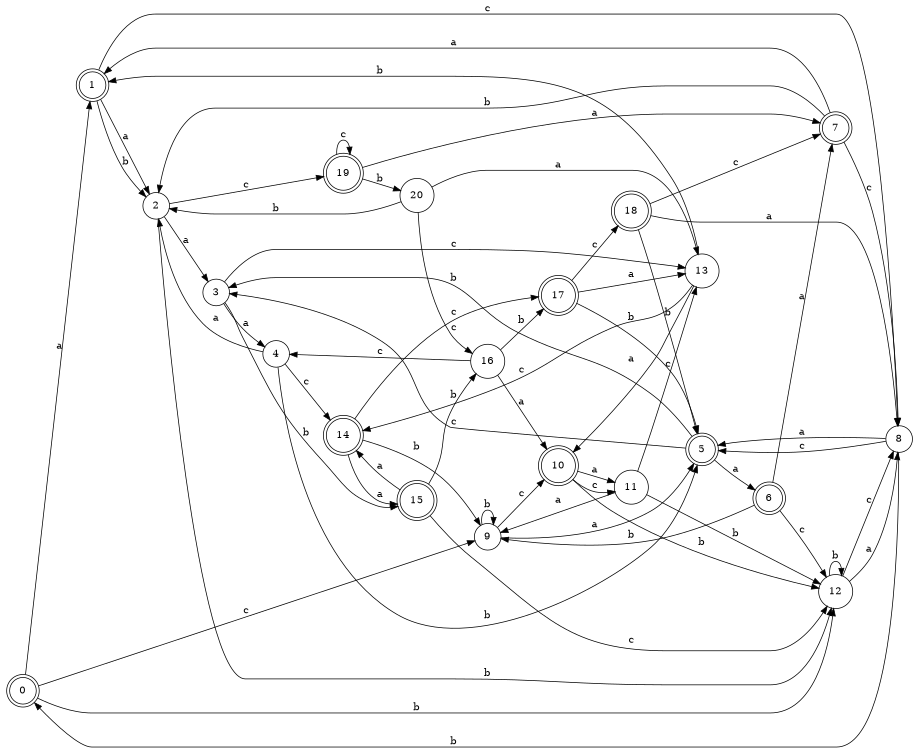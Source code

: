 digraph n17_6 {
__start0 [label="" shape="none"];

rankdir=LR;
size="8,5";

s0 [style="rounded,filled", color="black", fillcolor="white" shape="doublecircle", label="0"];
s1 [style="rounded,filled", color="black", fillcolor="white" shape="doublecircle", label="1"];
s2 [style="filled", color="black", fillcolor="white" shape="circle", label="2"];
s3 [style="filled", color="black", fillcolor="white" shape="circle", label="3"];
s4 [style="filled", color="black", fillcolor="white" shape="circle", label="4"];
s5 [style="rounded,filled", color="black", fillcolor="white" shape="doublecircle", label="5"];
s6 [style="rounded,filled", color="black", fillcolor="white" shape="doublecircle", label="6"];
s7 [style="rounded,filled", color="black", fillcolor="white" shape="doublecircle", label="7"];
s8 [style="filled", color="black", fillcolor="white" shape="circle", label="8"];
s9 [style="filled", color="black", fillcolor="white" shape="circle", label="9"];
s10 [style="rounded,filled", color="black", fillcolor="white" shape="doublecircle", label="10"];
s11 [style="filled", color="black", fillcolor="white" shape="circle", label="11"];
s12 [style="filled", color="black", fillcolor="white" shape="circle", label="12"];
s13 [style="filled", color="black", fillcolor="white" shape="circle", label="13"];
s14 [style="rounded,filled", color="black", fillcolor="white" shape="doublecircle", label="14"];
s15 [style="rounded,filled", color="black", fillcolor="white" shape="doublecircle", label="15"];
s16 [style="filled", color="black", fillcolor="white" shape="circle", label="16"];
s17 [style="rounded,filled", color="black", fillcolor="white" shape="doublecircle", label="17"];
s18 [style="rounded,filled", color="black", fillcolor="white" shape="doublecircle", label="18"];
s19 [style="rounded,filled", color="black", fillcolor="white" shape="doublecircle", label="19"];
s20 [style="filled", color="black", fillcolor="white" shape="circle", label="20"];
s0 -> s1 [label="a"];
s0 -> s12 [label="b"];
s0 -> s9 [label="c"];
s1 -> s2 [label="a"];
s1 -> s2 [label="b"];
s1 -> s8 [label="c"];
s2 -> s3 [label="a"];
s2 -> s12 [label="b"];
s2 -> s19 [label="c"];
s3 -> s4 [label="a"];
s3 -> s15 [label="b"];
s3 -> s13 [label="c"];
s4 -> s2 [label="a"];
s4 -> s5 [label="b"];
s4 -> s14 [label="c"];
s5 -> s6 [label="a"];
s5 -> s3 [label="b"];
s5 -> s3 [label="c"];
s6 -> s7 [label="a"];
s6 -> s9 [label="b"];
s6 -> s12 [label="c"];
s7 -> s1 [label="a"];
s7 -> s2 [label="b"];
s7 -> s8 [label="c"];
s8 -> s5 [label="a"];
s8 -> s0 [label="b"];
s8 -> s5 [label="c"];
s9 -> s5 [label="a"];
s9 -> s9 [label="b"];
s9 -> s10 [label="c"];
s10 -> s11 [label="a"];
s10 -> s12 [label="b"];
s10 -> s11 [label="c"];
s11 -> s9 [label="a"];
s11 -> s12 [label="b"];
s11 -> s13 [label="c"];
s12 -> s8 [label="a"];
s12 -> s12 [label="b"];
s12 -> s8 [label="c"];
s13 -> s10 [label="a"];
s13 -> s1 [label="b"];
s13 -> s14 [label="c"];
s14 -> s15 [label="a"];
s14 -> s9 [label="b"];
s14 -> s17 [label="c"];
s15 -> s14 [label="a"];
s15 -> s16 [label="b"];
s15 -> s12 [label="c"];
s16 -> s10 [label="a"];
s16 -> s17 [label="b"];
s16 -> s4 [label="c"];
s17 -> s13 [label="a"];
s17 -> s5 [label="b"];
s17 -> s18 [label="c"];
s18 -> s8 [label="a"];
s18 -> s5 [label="b"];
s18 -> s7 [label="c"];
s19 -> s7 [label="a"];
s19 -> s20 [label="b"];
s19 -> s19 [label="c"];
s20 -> s13 [label="a"];
s20 -> s2 [label="b"];
s20 -> s16 [label="c"];

}